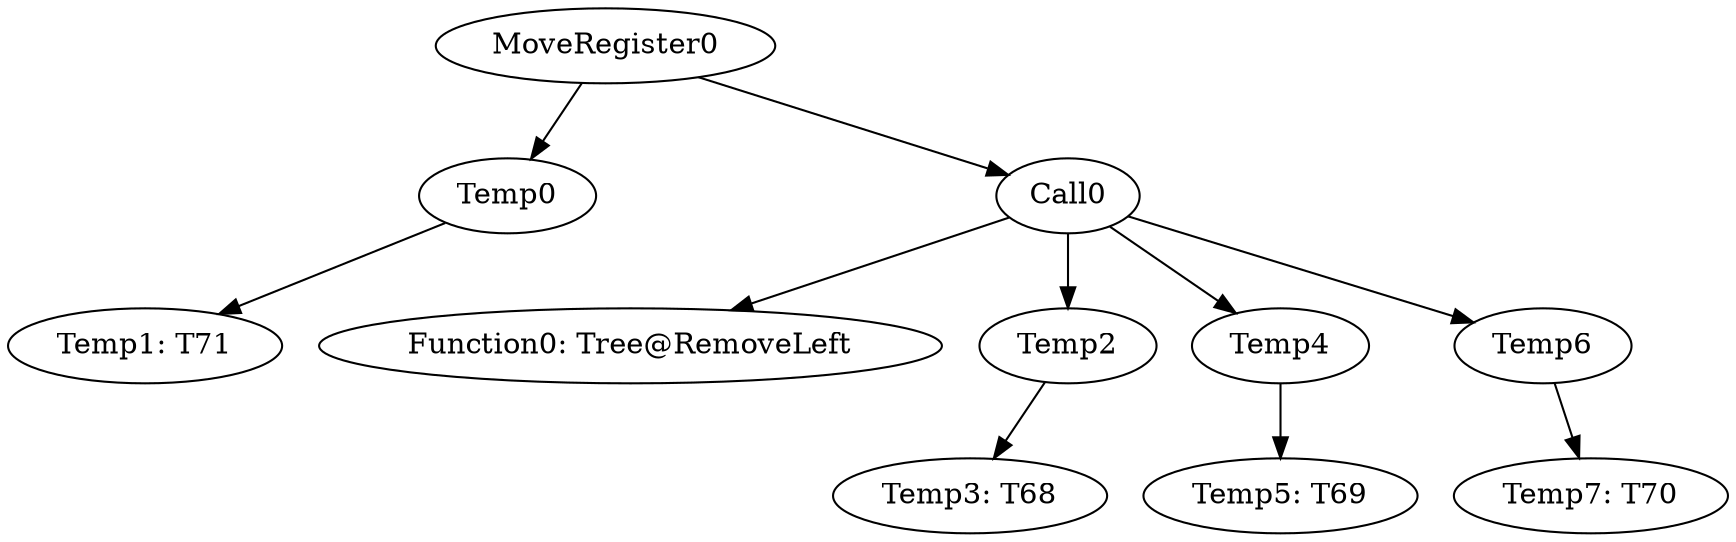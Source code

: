 digraph {
	ordering = out;
	Temp6 -> "Temp7: T70";
	Temp0 -> "Temp1: T71";
	Temp2 -> "Temp3: T68";
	MoveRegister0 -> Temp0;
	MoveRegister0 -> Call0;
	Temp4 -> "Temp5: T69";
	Call0 -> "Function0: Tree@RemoveLeft";
	Call0 -> Temp2;
	Call0 -> Temp4;
	Call0 -> Temp6;
}

